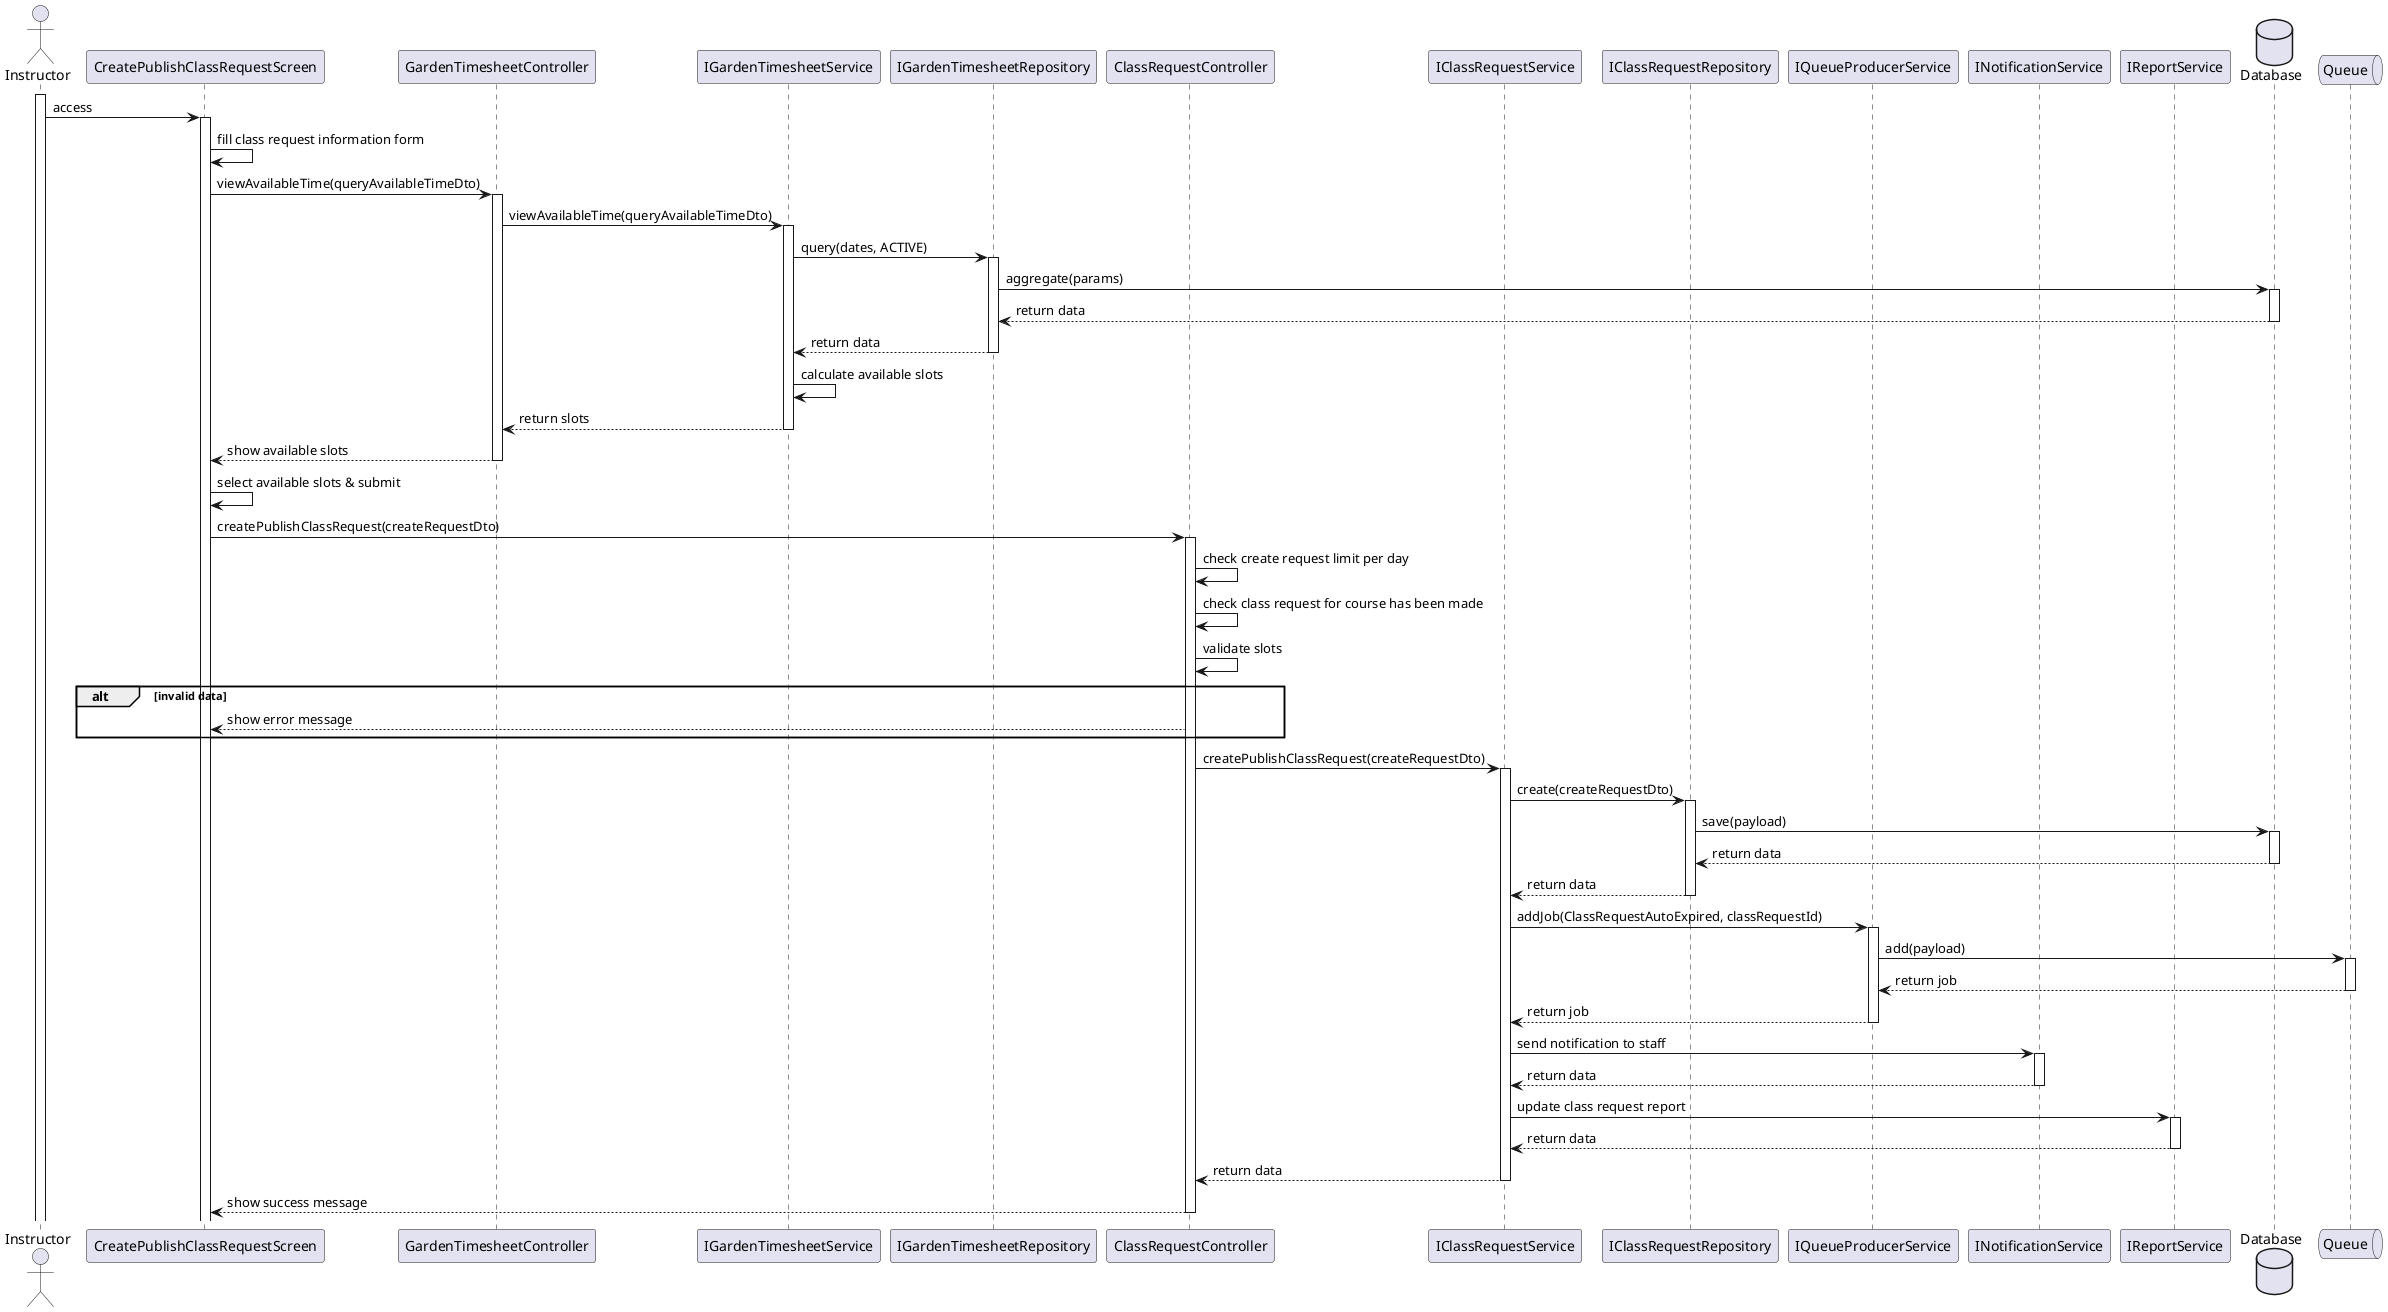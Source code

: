 @startuml
actor Instructor
activate Instructor

participant CreatePublishClassRequestScreen
Instructor -> CreatePublishClassRequestScreen: access
activate CreatePublishClassRequestScreen
CreatePublishClassRequestScreen -> CreatePublishClassRequestScreen: fill class request information form

participant GardenTimesheetController
CreatePublishClassRequestScreen -> GardenTimesheetController: viewAvailableTime(queryAvailableTimeDto)
activate GardenTimesheetController

participant IGardenTimesheetService
GardenTimesheetController -> IGardenTimesheetService: viewAvailableTime(queryAvailableTimeDto)
activate IGardenTimesheetService

participant IGardenTimesheetRepository
IGardenTimesheetService -> IGardenTimesheetRepository: query(dates, ACTIVE)
activate IGardenTimesheetRepository

database Database
IGardenTimesheetRepository -> Database: aggregate(params)
activate Database
Database --> IGardenTimesheetRepository: return data
deactivate Database

IGardenTimesheetRepository --> IGardenTimesheetService: return data
deactivate IGardenTimesheetRepository

IGardenTimesheetService -> IGardenTimesheetService: calculate available slots

IGardenTimesheetService --> GardenTimesheetController: return slots
deactivate IGardenTimesheetService

GardenTimesheetController --> CreatePublishClassRequestScreen: show available slots
deactivate GardenTimesheetController

CreatePublishClassRequestScreen -> CreatePublishClassRequestScreen: select available slots & submit

participant ClassRequestController
CreatePublishClassRequestScreen -> ClassRequestController: createPublishClassRequest(createRequestDto)
activate ClassRequestController
ClassRequestController -> ClassRequestController: check create request limit per day
ClassRequestController -> ClassRequestController: check class request for course has been made
ClassRequestController -> ClassRequestController: validate slots

alt invalid data
    ClassRequestController --> CreatePublishClassRequestScreen: show error message
end

participant IClassRequestService
ClassRequestController -> IClassRequestService: createPublishClassRequest(createRequestDto)
activate IClassRequestService

participant IClassRequestRepository
IClassRequestService -> IClassRequestRepository: create(createRequestDto)
activate IClassRequestRepository

database Database
IClassRequestRepository -> Database: save(payload)
activate Database
Database --> IClassRequestRepository: return data
deactivate Database

IClassRequestRepository --> IClassRequestService: return data
deactivate IClassRequestRepository

participant IQueueProducerService
IClassRequestService -> IQueueProducerService: addJob(ClassRequestAutoExpired, classRequestId)
activate IQueueProducerService

queue Queue
IQueueProducerService -> Queue: add(payload)
activate Queue
Queue --> IQueueProducerService: return job
deactivate Queue

IQueueProducerService --> IClassRequestService: return job
deactivate IQueueProducerService

participant INotificationService
IClassRequestService -> INotificationService: send notification to staff
activate INotificationService

INotificationService --> IClassRequestService: return data
deactivate INotificationService

participant IReportService
IClassRequestService -> IReportService: update class request report
activate IReportService

IReportService --> IClassRequestService: return data
deactivate IReportService

IClassRequestService --> ClassRequestController: return data
deactivate IClassRequestService

ClassRequestController --> CreatePublishClassRequestScreen: show success message
deactivate ClassRequestController

database Database
queue Queue
@enduml